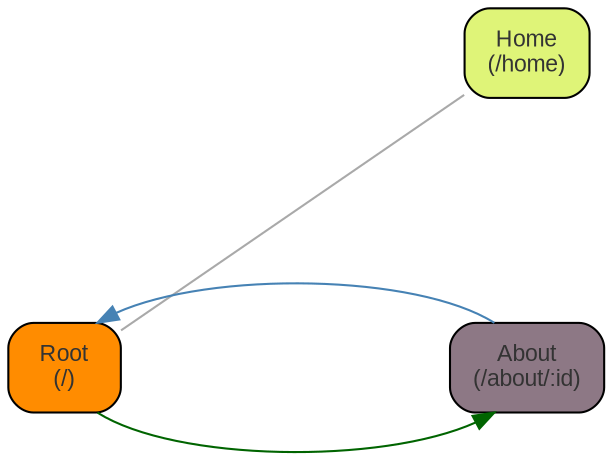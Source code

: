 digraph "AngularFlows" {
  rankdir = "LR";
  splines = "polyline";
  nodesep = 1.5;
  ranksep = 2.2;
  overlap = false;
  concentrate = false;
  edge [
    fontname = "Arial";
    fontsize = 9;
  ];
  node [
    shape = "box";
    style = "filled,rounded";
    fontname = "Arial";
    fontsize = 11;
    margin = "0.15,0.1";
    height = 0.6;
  ];
  "/home" [
    label = "Home\n(/home)";
    fillcolor = "#dff478";
    fontcolor = "#333333";
  ];
  "/" [
    label = "Root\n(/)";
    fillcolor = "#FF8C00";
    fontcolor = "#333333";
  ];
  "/about/id" [
    label = "About\n(/about/:id)";
    fillcolor = "#8d7885";
    fontcolor = "#333333";
  ];
  "/" -> "/home" [
    label = "";
    color = "#A9A9A9";
    arrowhead = "none";
  ];
  "/about/id" -> "/" [
    label = "";
    color = "#4682B4";
  ];
  "/" -> "/about/id" [
    label = "";
    color = "#006400";
  ];
}